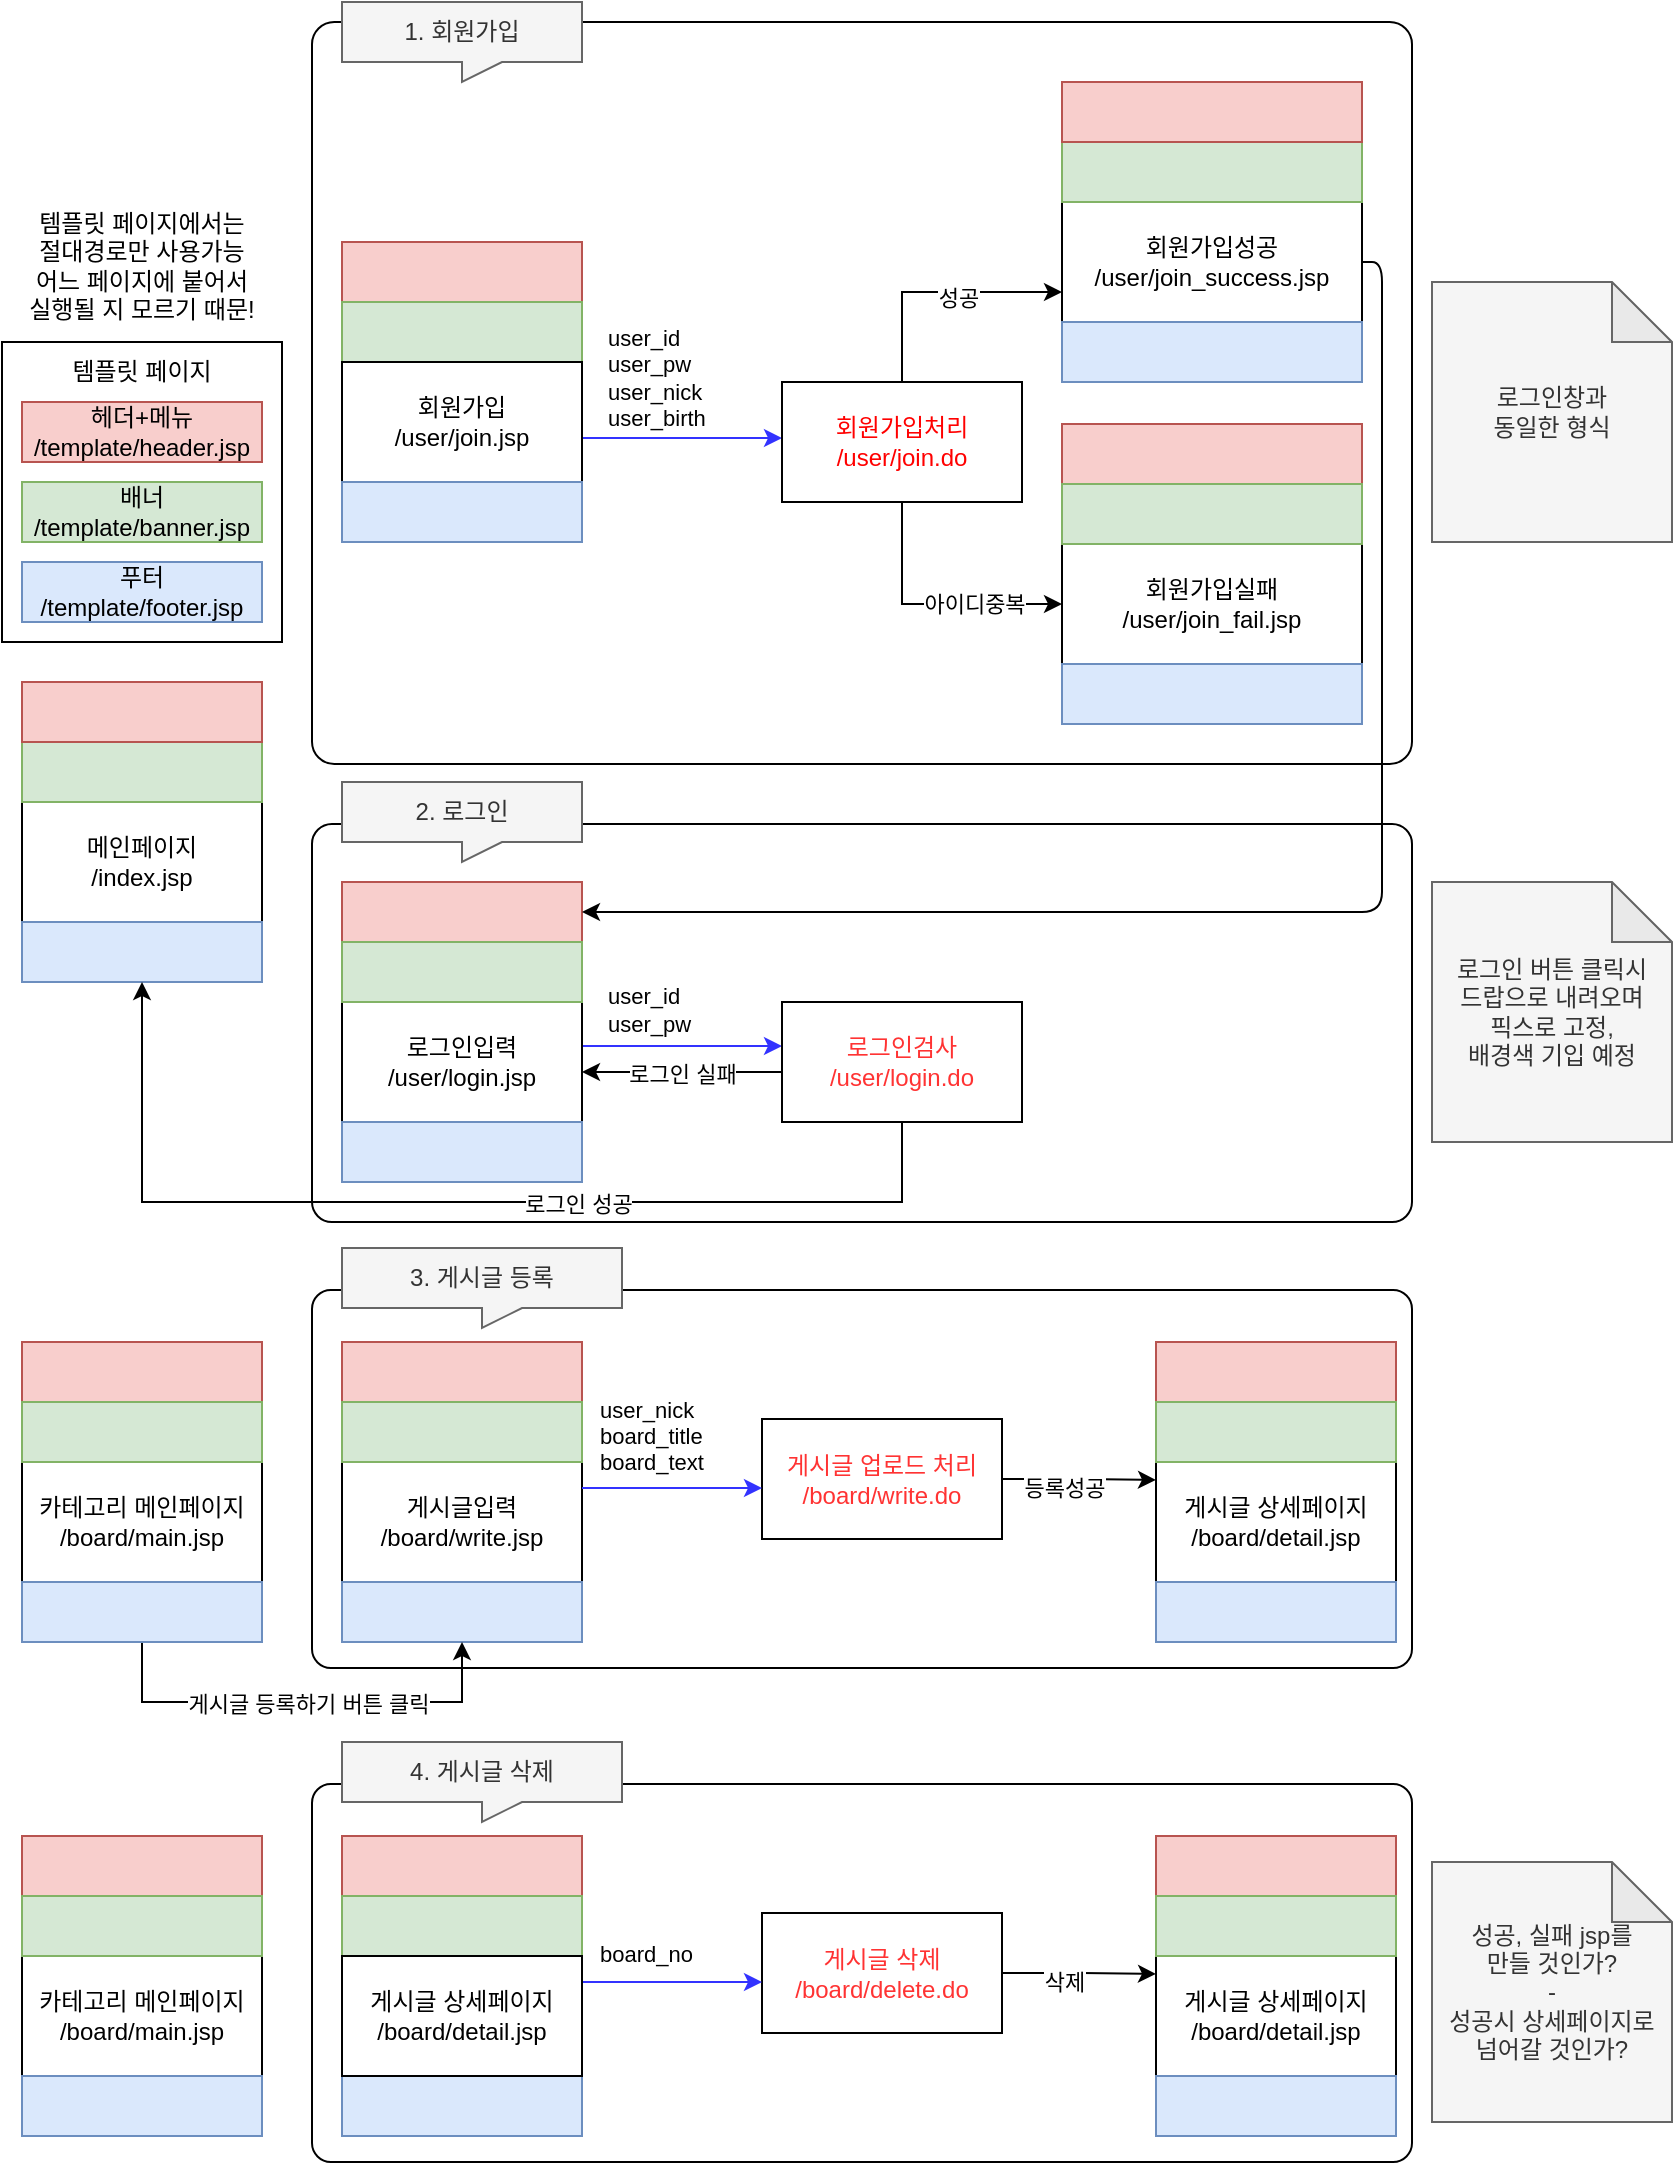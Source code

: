 <mxfile version="14.1.8" type="github">
  <diagram id="ZsBfRqcbH99QROAvJv4S" name="Page-1">
    <mxGraphModel dx="851" dy="723" grid="1" gridSize="10" guides="1" tooltips="1" connect="1" arrows="1" fold="1" page="1" pageScale="1" pageWidth="1169" pageHeight="1654" math="0" shadow="0">
      <root>
        <mxCell id="0" />
        <mxCell id="1" parent="0" />
        <mxCell id="gZ8JV7jaEIuzKvq_sZsB-1" value="" style="rounded=0;whiteSpace=wrap;html=1;" vertex="1" parent="1">
          <mxGeometry x="100" y="190" width="140" height="150" as="geometry" />
        </mxCell>
        <mxCell id="gZ8JV7jaEIuzKvq_sZsB-2" value="헤더+메뉴&lt;br&gt;/template/header.jsp" style="rounded=0;whiteSpace=wrap;html=1;fillColor=#f8cecc;strokeColor=#b85450;" vertex="1" parent="1">
          <mxGeometry x="110" y="220" width="120" height="30" as="geometry" />
        </mxCell>
        <mxCell id="gZ8JV7jaEIuzKvq_sZsB-3" value="배너&lt;br&gt;/template/banner.jsp" style="rounded=0;whiteSpace=wrap;html=1;fillColor=#d5e8d4;strokeColor=#82b366;" vertex="1" parent="1">
          <mxGeometry x="110" y="260" width="120" height="30" as="geometry" />
        </mxCell>
        <mxCell id="gZ8JV7jaEIuzKvq_sZsB-4" value="푸터&lt;br&gt;/template/footer.jsp" style="rounded=0;whiteSpace=wrap;html=1;fillColor=#dae8fc;strokeColor=#6c8ebf;" vertex="1" parent="1">
          <mxGeometry x="110" y="300" width="120" height="30" as="geometry" />
        </mxCell>
        <mxCell id="gZ8JV7jaEIuzKvq_sZsB-5" value="템플릿 페이지" style="text;html=1;strokeColor=none;fillColor=none;align=center;verticalAlign=middle;whiteSpace=wrap;rounded=0;" vertex="1" parent="1">
          <mxGeometry x="130" y="195" width="80" height="20" as="geometry" />
        </mxCell>
        <mxCell id="gZ8JV7jaEIuzKvq_sZsB-6" value="템플릿 페이지에서는 &lt;br&gt;절대경로만 사용가능&lt;br&gt;어느 페이지에 붙어서&lt;br&gt;실행될 지 모르기 때문!" style="text;html=1;strokeColor=none;fillColor=none;align=center;verticalAlign=middle;whiteSpace=wrap;rounded=0;" vertex="1" parent="1">
          <mxGeometry x="100" y="120" width="140" height="64" as="geometry" />
        </mxCell>
        <mxCell id="gZ8JV7jaEIuzKvq_sZsB-26" value="" style="rounded=1;whiteSpace=wrap;html=1;strokeColor=#000000;fontColor=#000000;align=left;arcSize=5;" vertex="1" parent="1">
          <mxGeometry x="255" y="431" width="550" height="199" as="geometry" />
        </mxCell>
        <mxCell id="gZ8JV7jaEIuzKvq_sZsB-27" value="" style="rounded=1;whiteSpace=wrap;html=1;fontColor=#000000;align=left;arcSize=3;" vertex="1" parent="1">
          <mxGeometry x="255" y="30" width="550" height="371" as="geometry" />
        </mxCell>
        <mxCell id="gZ8JV7jaEIuzKvq_sZsB-29" value="메인페이지&lt;br&gt;/index.jsp" style="rounded=0;whiteSpace=wrap;html=1;" vertex="1" parent="1">
          <mxGeometry x="110" y="420" width="120" height="60" as="geometry" />
        </mxCell>
        <mxCell id="gZ8JV7jaEIuzKvq_sZsB-30" value="" style="edgeStyle=orthogonalEdgeStyle;rounded=0;orthogonalLoop=1;jettySize=auto;html=1;strokeColor=#3333FF;" edge="1" parent="1">
          <mxGeometry relative="1" as="geometry">
            <mxPoint x="390" y="238" as="sourcePoint" />
            <mxPoint x="490" y="238" as="targetPoint" />
          </mxGeometry>
        </mxCell>
        <mxCell id="gZ8JV7jaEIuzKvq_sZsB-31" value="user_id&lt;br&gt;user_pw&lt;br&gt;user_nick&lt;br&gt;user_birth" style="edgeLabel;html=1;align=left;verticalAlign=middle;resizable=0;points=[];" vertex="1" connectable="0" parent="gZ8JV7jaEIuzKvq_sZsB-30">
          <mxGeometry x="0.345" y="-1" relative="1" as="geometry">
            <mxPoint x="-56.9" y="-31" as="offset" />
          </mxGeometry>
        </mxCell>
        <mxCell id="gZ8JV7jaEIuzKvq_sZsB-33" value="" style="rounded=0;whiteSpace=wrap;html=1;fillColor=#d5e8d4;strokeColor=#82b366;" vertex="1" parent="1">
          <mxGeometry x="110" y="390" width="120" height="30" as="geometry" />
        </mxCell>
        <mxCell id="gZ8JV7jaEIuzKvq_sZsB-35" value="" style="rounded=0;whiteSpace=wrap;html=1;fillColor=#dae8fc;strokeColor=#6c8ebf;" vertex="1" parent="1">
          <mxGeometry x="110" y="480" width="120" height="30" as="geometry" />
        </mxCell>
        <mxCell id="gZ8JV7jaEIuzKvq_sZsB-40" value="" style="edgeStyle=orthogonalEdgeStyle;rounded=0;orthogonalLoop=1;jettySize=auto;html=1;fontColor=#000000;exitX=0.5;exitY=1;exitDx=0;exitDy=0;entryX=0;entryY=0.5;entryDx=0;entryDy=0;" edge="1" parent="1" source="gZ8JV7jaEIuzKvq_sZsB-42" target="gZ8JV7jaEIuzKvq_sZsB-47">
          <mxGeometry relative="1" as="geometry">
            <Array as="points">
              <mxPoint x="550" y="321" />
            </Array>
          </mxGeometry>
        </mxCell>
        <mxCell id="gZ8JV7jaEIuzKvq_sZsB-41" value="아이디중복" style="edgeLabel;html=1;align=center;verticalAlign=middle;resizable=0;points=[];fontColor=#000000;" vertex="1" connectable="0" parent="gZ8JV7jaEIuzKvq_sZsB-40">
          <mxGeometry x="0.397" relative="1" as="geometry">
            <mxPoint x="-4.45" as="offset" />
          </mxGeometry>
        </mxCell>
        <mxCell id="gZ8JV7jaEIuzKvq_sZsB-65" style="edgeStyle=orthogonalEdgeStyle;rounded=0;orthogonalLoop=1;jettySize=auto;html=1;exitX=0.5;exitY=0;exitDx=0;exitDy=0;entryX=0;entryY=0.75;entryDx=0;entryDy=0;" edge="1" parent="1" source="gZ8JV7jaEIuzKvq_sZsB-42" target="gZ8JV7jaEIuzKvq_sZsB-44">
          <mxGeometry relative="1" as="geometry" />
        </mxCell>
        <mxCell id="gZ8JV7jaEIuzKvq_sZsB-66" value="성공" style="edgeLabel;html=1;align=center;verticalAlign=middle;resizable=0;points=[];" vertex="1" connectable="0" parent="gZ8JV7jaEIuzKvq_sZsB-65">
          <mxGeometry x="0.168" y="-3" relative="1" as="geometry">
            <mxPoint as="offset" />
          </mxGeometry>
        </mxCell>
        <mxCell id="gZ8JV7jaEIuzKvq_sZsB-42" value="회원가입처리&lt;br&gt;/user/join.do" style="rounded=0;whiteSpace=wrap;html=1;fontColor=#FF0000;" vertex="1" parent="1">
          <mxGeometry x="490" y="210" width="120" height="60" as="geometry" />
        </mxCell>
        <mxCell id="gZ8JV7jaEIuzKvq_sZsB-44" value="회원가입성공&lt;br&gt;/user/join_success.jsp" style="rounded=0;whiteSpace=wrap;html=1;" vertex="1" parent="1">
          <mxGeometry x="630" y="120" width="150" height="60" as="geometry" />
        </mxCell>
        <mxCell id="gZ8JV7jaEIuzKvq_sZsB-45" value="" style="rounded=0;whiteSpace=wrap;html=1;fillColor=#d5e8d4;strokeColor=#82b366;" vertex="1" parent="1">
          <mxGeometry x="630" y="90" width="150" height="30" as="geometry" />
        </mxCell>
        <mxCell id="gZ8JV7jaEIuzKvq_sZsB-46" value="" style="rounded=0;whiteSpace=wrap;html=1;fillColor=#dae8fc;strokeColor=#6c8ebf;" vertex="1" parent="1">
          <mxGeometry x="630" y="180" width="150" height="30" as="geometry" />
        </mxCell>
        <mxCell id="gZ8JV7jaEIuzKvq_sZsB-47" value="회원가입실패&lt;br&gt;/user/join_fail.jsp" style="rounded=0;whiteSpace=wrap;html=1;" vertex="1" parent="1">
          <mxGeometry x="630" y="291" width="150" height="60" as="geometry" />
        </mxCell>
        <mxCell id="gZ8JV7jaEIuzKvq_sZsB-48" value="" style="rounded=0;whiteSpace=wrap;html=1;fillColor=#f8cecc;strokeColor=#b85450;" vertex="1" parent="1">
          <mxGeometry x="630" y="231" width="150" height="30" as="geometry" />
        </mxCell>
        <mxCell id="gZ8JV7jaEIuzKvq_sZsB-49" value="" style="rounded=0;whiteSpace=wrap;html=1;fillColor=#dae8fc;strokeColor=#6c8ebf;" vertex="1" parent="1">
          <mxGeometry x="630" y="351" width="150" height="30" as="geometry" />
        </mxCell>
        <mxCell id="gZ8JV7jaEIuzKvq_sZsB-52" value="" style="rounded=0;whiteSpace=wrap;html=1;fillColor=#f8cecc;strokeColor=#b85450;" vertex="1" parent="1">
          <mxGeometry x="270" y="460" width="120" height="30" as="geometry" />
        </mxCell>
        <mxCell id="gZ8JV7jaEIuzKvq_sZsB-53" value="" style="edgeStyle=orthogonalEdgeStyle;rounded=0;orthogonalLoop=1;jettySize=auto;html=1;strokeColor=#3333FF;" edge="1" parent="1">
          <mxGeometry relative="1" as="geometry">
            <mxPoint x="390" y="542" as="sourcePoint" />
            <mxPoint x="490" y="542" as="targetPoint" />
            <Array as="points">
              <mxPoint x="450" y="542" />
              <mxPoint x="450" y="542" />
            </Array>
          </mxGeometry>
        </mxCell>
        <mxCell id="gZ8JV7jaEIuzKvq_sZsB-54" value="user_id&lt;br&gt;user_pw" style="edgeLabel;html=1;align=left;verticalAlign=middle;resizable=0;points=[];" vertex="1" connectable="0" parent="gZ8JV7jaEIuzKvq_sZsB-53">
          <mxGeometry x="-0.193" y="-1" relative="1" as="geometry">
            <mxPoint x="-30" y="-19" as="offset" />
          </mxGeometry>
        </mxCell>
        <mxCell id="gZ8JV7jaEIuzKvq_sZsB-55" value="로그인입력&lt;br&gt;/user/login.jsp" style="rounded=0;whiteSpace=wrap;html=1;" vertex="1" parent="1">
          <mxGeometry x="270" y="520" width="120" height="60" as="geometry" />
        </mxCell>
        <mxCell id="gZ8JV7jaEIuzKvq_sZsB-56" value="" style="rounded=0;whiteSpace=wrap;html=1;fillColor=#dae8fc;strokeColor=#6c8ebf;" vertex="1" parent="1">
          <mxGeometry x="270" y="580" width="120" height="30" as="geometry" />
        </mxCell>
        <mxCell id="gZ8JV7jaEIuzKvq_sZsB-57" value="" style="edgeStyle=orthogonalEdgeStyle;rounded=0;orthogonalLoop=1;jettySize=auto;html=1;fontColor=#000000;entryX=0.5;entryY=1;entryDx=0;entryDy=0;exitX=0.5;exitY=1;exitDx=0;exitDy=0;" edge="1" parent="1" source="gZ8JV7jaEIuzKvq_sZsB-60" target="gZ8JV7jaEIuzKvq_sZsB-35">
          <mxGeometry relative="1" as="geometry">
            <Array as="points">
              <mxPoint x="550" y="620" />
              <mxPoint x="170" y="620" />
            </Array>
          </mxGeometry>
        </mxCell>
        <mxCell id="gZ8JV7jaEIuzKvq_sZsB-58" value="로그인 성공" style="edgeLabel;html=1;align=center;verticalAlign=middle;resizable=0;points=[];fontColor=#000000;" vertex="1" connectable="0" parent="gZ8JV7jaEIuzKvq_sZsB-57">
          <mxGeometry x="-0.236" y="1" relative="1" as="geometry">
            <mxPoint as="offset" />
          </mxGeometry>
        </mxCell>
        <mxCell id="gZ8JV7jaEIuzKvq_sZsB-81" style="edgeStyle=orthogonalEdgeStyle;rounded=0;orthogonalLoop=1;jettySize=auto;html=1;exitX=0;exitY=0.5;exitDx=0;exitDy=0;entryX=1;entryY=0.5;entryDx=0;entryDy=0;" edge="1" parent="1">
          <mxGeometry relative="1" as="geometry">
            <mxPoint x="490" y="555" as="sourcePoint" />
            <mxPoint x="390" y="555" as="targetPoint" />
          </mxGeometry>
        </mxCell>
        <mxCell id="gZ8JV7jaEIuzKvq_sZsB-82" value="로그인 실패" style="edgeLabel;html=1;align=center;verticalAlign=middle;resizable=0;points=[];" vertex="1" connectable="0" parent="gZ8JV7jaEIuzKvq_sZsB-81">
          <mxGeometry x="-0.28" y="2" relative="1" as="geometry">
            <mxPoint x="-14" y="-1" as="offset" />
          </mxGeometry>
        </mxCell>
        <mxCell id="gZ8JV7jaEIuzKvq_sZsB-60" value="로그인검사&lt;br&gt;/user/login.do" style="rounded=0;whiteSpace=wrap;html=1;fontColor=#FF3333;" vertex="1" parent="1">
          <mxGeometry x="490" y="520" width="120" height="60" as="geometry" />
        </mxCell>
        <mxCell id="gZ8JV7jaEIuzKvq_sZsB-61" value="" style="rounded=0;whiteSpace=wrap;html=1;fillColor=#f8cecc;strokeColor=#b85450;" vertex="1" parent="1">
          <mxGeometry x="630" y="60" width="150" height="30" as="geometry" />
        </mxCell>
        <mxCell id="gZ8JV7jaEIuzKvq_sZsB-62" value="" style="rounded=0;whiteSpace=wrap;html=1;fillColor=#d5e8d4;strokeColor=#82b366;" vertex="1" parent="1">
          <mxGeometry x="630" y="261" width="150" height="30" as="geometry" />
        </mxCell>
        <mxCell id="gZ8JV7jaEIuzKvq_sZsB-63" value="" style="rounded=0;whiteSpace=wrap;html=1;fillColor=#f8cecc;strokeColor=#b85450;" vertex="1" parent="1">
          <mxGeometry x="110" y="360" width="120" height="30" as="geometry" />
        </mxCell>
        <mxCell id="gZ8JV7jaEIuzKvq_sZsB-67" value="" style="rounded=0;whiteSpace=wrap;html=1;fillColor=#f8cecc;strokeColor=#b85450;" vertex="1" parent="1">
          <mxGeometry x="270" y="140" width="120" height="30" as="geometry" />
        </mxCell>
        <mxCell id="gZ8JV7jaEIuzKvq_sZsB-68" value="" style="rounded=0;whiteSpace=wrap;html=1;fillColor=#d5e8d4;strokeColor=#82b366;" vertex="1" parent="1">
          <mxGeometry x="270" y="170" width="120" height="30" as="geometry" />
        </mxCell>
        <mxCell id="gZ8JV7jaEIuzKvq_sZsB-69" value="회원가입&lt;br&gt;/user/join.jsp" style="rounded=0;whiteSpace=wrap;html=1;" vertex="1" parent="1">
          <mxGeometry x="270" y="200" width="120" height="60" as="geometry" />
        </mxCell>
        <mxCell id="gZ8JV7jaEIuzKvq_sZsB-70" value="" style="rounded=0;whiteSpace=wrap;html=1;fillColor=#dae8fc;strokeColor=#6c8ebf;" vertex="1" parent="1">
          <mxGeometry x="270" y="260" width="120" height="30" as="geometry" />
        </mxCell>
        <mxCell id="gZ8JV7jaEIuzKvq_sZsB-72" value="1. 회원가입" style="shape=callout;whiteSpace=wrap;html=1;perimeter=calloutPerimeter;align=center;fillColor=#f5f5f5;strokeColor=#666666;fontColor=#333333;position2=0.5;size=10;position=0.5;" vertex="1" parent="1">
          <mxGeometry x="270" y="20" width="120" height="40" as="geometry" />
        </mxCell>
        <mxCell id="gZ8JV7jaEIuzKvq_sZsB-73" value="2. 로그인" style="shape=callout;whiteSpace=wrap;html=1;perimeter=calloutPerimeter;align=center;fillColor=#f5f5f5;strokeColor=#666666;fontColor=#333333;position2=0.5;size=10;position=0.5;" vertex="1" parent="1">
          <mxGeometry x="270" y="410" width="120" height="40" as="geometry" />
        </mxCell>
        <mxCell id="gZ8JV7jaEIuzKvq_sZsB-74" value="" style="rounded=1;whiteSpace=wrap;html=1;strokeColor=#000000;fontColor=#000000;align=left;arcSize=5;" vertex="1" parent="1">
          <mxGeometry x="255" y="664" width="550" height="189" as="geometry" />
        </mxCell>
        <mxCell id="gZ8JV7jaEIuzKvq_sZsB-75" value="3. 게시글 등록" style="shape=callout;whiteSpace=wrap;html=1;perimeter=calloutPerimeter;align=center;fillColor=#f5f5f5;strokeColor=#666666;fontColor=#333333;position2=0.5;size=10;position=0.5;" vertex="1" parent="1">
          <mxGeometry x="270" y="643" width="140" height="40" as="geometry" />
        </mxCell>
        <mxCell id="gZ8JV7jaEIuzKvq_sZsB-76" value="" style="rounded=0;whiteSpace=wrap;html=1;fillColor=#d5e8d4;strokeColor=#82b366;" vertex="1" parent="1">
          <mxGeometry x="270" y="490" width="120" height="30" as="geometry" />
        </mxCell>
        <mxCell id="gZ8JV7jaEIuzKvq_sZsB-79" value="" style="endArrow=classic;html=1;entryX=1;entryY=0.5;entryDx=0;entryDy=0;exitX=1;exitY=0.5;exitDx=0;exitDy=0;" edge="1" parent="1" source="gZ8JV7jaEIuzKvq_sZsB-44" target="gZ8JV7jaEIuzKvq_sZsB-52">
          <mxGeometry width="50" height="50" relative="1" as="geometry">
            <mxPoint x="470" y="450" as="sourcePoint" />
            <mxPoint x="520" y="400" as="targetPoint" />
            <Array as="points">
              <mxPoint x="790" y="150" />
              <mxPoint x="790" y="475" />
              <mxPoint x="580" y="475" />
            </Array>
          </mxGeometry>
        </mxCell>
        <mxCell id="gZ8JV7jaEIuzKvq_sZsB-83" value="" style="rounded=0;whiteSpace=wrap;html=1;fillColor=#f8cecc;strokeColor=#b85450;" vertex="1" parent="1">
          <mxGeometry x="270" y="690" width="120" height="30" as="geometry" />
        </mxCell>
        <mxCell id="gZ8JV7jaEIuzKvq_sZsB-84" value="게시글입력&lt;br&gt;/board/write.jsp" style="rounded=0;whiteSpace=wrap;html=1;" vertex="1" parent="1">
          <mxGeometry x="270" y="750" width="120" height="60" as="geometry" />
        </mxCell>
        <mxCell id="gZ8JV7jaEIuzKvq_sZsB-85" value="" style="rounded=0;whiteSpace=wrap;html=1;fillColor=#dae8fc;strokeColor=#6c8ebf;" vertex="1" parent="1">
          <mxGeometry x="270" y="810" width="120" height="30" as="geometry" />
        </mxCell>
        <mxCell id="gZ8JV7jaEIuzKvq_sZsB-86" value="" style="rounded=0;whiteSpace=wrap;html=1;fillColor=#d5e8d4;strokeColor=#82b366;" vertex="1" parent="1">
          <mxGeometry x="270" y="720" width="120" height="30" as="geometry" />
        </mxCell>
        <mxCell id="gZ8JV7jaEIuzKvq_sZsB-96" style="edgeStyle=orthogonalEdgeStyle;rounded=0;orthogonalLoop=1;jettySize=auto;html=1;exitX=1;exitY=0.5;exitDx=0;exitDy=0;entryX=0;entryY=0.15;entryDx=0;entryDy=0;entryPerimeter=0;" edge="1" parent="1" source="gZ8JV7jaEIuzKvq_sZsB-87" target="gZ8JV7jaEIuzKvq_sZsB-91">
          <mxGeometry relative="1" as="geometry">
            <Array as="points">
              <mxPoint x="640" y="759" />
              <mxPoint x="640" y="759" />
            </Array>
          </mxGeometry>
        </mxCell>
        <mxCell id="gZ8JV7jaEIuzKvq_sZsB-99" value="등록성공" style="edgeLabel;html=1;align=center;verticalAlign=middle;resizable=0;points=[];" vertex="1" connectable="0" parent="gZ8JV7jaEIuzKvq_sZsB-96">
          <mxGeometry x="-0.205" y="-4" relative="1" as="geometry">
            <mxPoint as="offset" />
          </mxGeometry>
        </mxCell>
        <mxCell id="gZ8JV7jaEIuzKvq_sZsB-87" value="게시글 업로드 처리&lt;br&gt;/board/write.do" style="rounded=0;whiteSpace=wrap;html=1;fontColor=#FF3333;" vertex="1" parent="1">
          <mxGeometry x="480" y="728.5" width="120" height="60" as="geometry" />
        </mxCell>
        <mxCell id="gZ8JV7jaEIuzKvq_sZsB-88" value="" style="edgeStyle=orthogonalEdgeStyle;rounded=0;orthogonalLoop=1;jettySize=auto;html=1;strokeColor=#3333FF;" edge="1" parent="1">
          <mxGeometry relative="1" as="geometry">
            <mxPoint x="390" y="763" as="sourcePoint" />
            <mxPoint x="480" y="763" as="targetPoint" />
            <Array as="points">
              <mxPoint x="450" y="763" />
              <mxPoint x="450" y="763" />
            </Array>
          </mxGeometry>
        </mxCell>
        <mxCell id="gZ8JV7jaEIuzKvq_sZsB-89" value="user_nick&lt;br&gt;board_title&lt;br&gt;board_text" style="edgeLabel;html=1;align=left;verticalAlign=middle;resizable=0;points=[];" vertex="1" connectable="0" parent="gZ8JV7jaEIuzKvq_sZsB-88">
          <mxGeometry x="-0.193" y="-1" relative="1" as="geometry">
            <mxPoint x="-30" y="-27" as="offset" />
          </mxGeometry>
        </mxCell>
        <mxCell id="gZ8JV7jaEIuzKvq_sZsB-90" value="" style="rounded=0;whiteSpace=wrap;html=1;fillColor=#f8cecc;strokeColor=#b85450;" vertex="1" parent="1">
          <mxGeometry x="677" y="690" width="120" height="30" as="geometry" />
        </mxCell>
        <mxCell id="gZ8JV7jaEIuzKvq_sZsB-91" value="게시글 상세페이지&lt;br&gt;/board/detail.jsp" style="rounded=0;whiteSpace=wrap;html=1;" vertex="1" parent="1">
          <mxGeometry x="677" y="750" width="120" height="60" as="geometry" />
        </mxCell>
        <mxCell id="gZ8JV7jaEIuzKvq_sZsB-92" value="" style="rounded=0;whiteSpace=wrap;html=1;fillColor=#dae8fc;strokeColor=#6c8ebf;" vertex="1" parent="1">
          <mxGeometry x="677" y="810" width="120" height="30" as="geometry" />
        </mxCell>
        <mxCell id="gZ8JV7jaEIuzKvq_sZsB-93" value="" style="rounded=0;whiteSpace=wrap;html=1;fillColor=#d5e8d4;strokeColor=#82b366;" vertex="1" parent="1">
          <mxGeometry x="677" y="720" width="120" height="30" as="geometry" />
        </mxCell>
        <mxCell id="gZ8JV7jaEIuzKvq_sZsB-101" value="" style="rounded=0;whiteSpace=wrap;html=1;fillColor=#f8cecc;strokeColor=#b85450;" vertex="1" parent="1">
          <mxGeometry x="110" y="690" width="120" height="30" as="geometry" />
        </mxCell>
        <mxCell id="gZ8JV7jaEIuzKvq_sZsB-102" value="카테고리 메인페이지&lt;br&gt;/board/main.jsp" style="rounded=0;whiteSpace=wrap;html=1;" vertex="1" parent="1">
          <mxGeometry x="110" y="750" width="120" height="60" as="geometry" />
        </mxCell>
        <mxCell id="gZ8JV7jaEIuzKvq_sZsB-107" style="edgeStyle=orthogonalEdgeStyle;rounded=0;orthogonalLoop=1;jettySize=auto;html=1;exitX=0.5;exitY=1;exitDx=0;exitDy=0;entryX=0.5;entryY=1;entryDx=0;entryDy=0;" edge="1" parent="1" source="gZ8JV7jaEIuzKvq_sZsB-103" target="gZ8JV7jaEIuzKvq_sZsB-85">
          <mxGeometry relative="1" as="geometry">
            <Array as="points">
              <mxPoint x="170" y="870" />
              <mxPoint x="330" y="870" />
            </Array>
          </mxGeometry>
        </mxCell>
        <mxCell id="gZ8JV7jaEIuzKvq_sZsB-108" value="게시글 등록하기 버튼 클릭" style="edgeLabel;html=1;align=center;verticalAlign=middle;resizable=0;points=[];" vertex="1" connectable="0" parent="gZ8JV7jaEIuzKvq_sZsB-107">
          <mxGeometry x="-0.27" y="-1" relative="1" as="geometry">
            <mxPoint x="32" as="offset" />
          </mxGeometry>
        </mxCell>
        <mxCell id="gZ8JV7jaEIuzKvq_sZsB-103" value="" style="rounded=0;whiteSpace=wrap;html=1;fillColor=#dae8fc;strokeColor=#6c8ebf;" vertex="1" parent="1">
          <mxGeometry x="110" y="810" width="120" height="30" as="geometry" />
        </mxCell>
        <mxCell id="gZ8JV7jaEIuzKvq_sZsB-104" value="" style="rounded=0;whiteSpace=wrap;html=1;fillColor=#d5e8d4;strokeColor=#82b366;" vertex="1" parent="1">
          <mxGeometry x="110" y="720" width="120" height="30" as="geometry" />
        </mxCell>
        <mxCell id="gZ8JV7jaEIuzKvq_sZsB-109" value="로그인 버튼 클릭시&lt;br&gt;드랍으로 내려오며&lt;br&gt;픽스로 고정,&lt;br&gt;배경색 기입 예정" style="shape=note;whiteSpace=wrap;html=1;backgroundOutline=1;darkOpacity=0.05;align=center;fillColor=#f5f5f5;strokeColor=#666666;fontColor=#333333;" vertex="1" parent="1">
          <mxGeometry x="815" y="460" width="120" height="130" as="geometry" />
        </mxCell>
        <mxCell id="gZ8JV7jaEIuzKvq_sZsB-110" value="로그인창과 &lt;br&gt;동일한 형식" style="shape=note;whiteSpace=wrap;html=1;backgroundOutline=1;darkOpacity=0.05;align=center;fillColor=#f5f5f5;strokeColor=#666666;fontColor=#333333;" vertex="1" parent="1">
          <mxGeometry x="815" y="160" width="120" height="130" as="geometry" />
        </mxCell>
        <mxCell id="gZ8JV7jaEIuzKvq_sZsB-133" value="" style="rounded=1;whiteSpace=wrap;html=1;strokeColor=#000000;fontColor=#000000;align=left;arcSize=5;" vertex="1" parent="1">
          <mxGeometry x="255" y="911" width="550" height="189" as="geometry" />
        </mxCell>
        <mxCell id="gZ8JV7jaEIuzKvq_sZsB-134" value="4. 게시글 삭제" style="shape=callout;whiteSpace=wrap;html=1;perimeter=calloutPerimeter;align=center;fillColor=#f5f5f5;strokeColor=#666666;fontColor=#333333;position2=0.5;size=10;position=0.5;" vertex="1" parent="1">
          <mxGeometry x="270" y="890" width="140" height="40" as="geometry" />
        </mxCell>
        <mxCell id="gZ8JV7jaEIuzKvq_sZsB-135" value="" style="rounded=0;whiteSpace=wrap;html=1;fillColor=#f8cecc;strokeColor=#b85450;" vertex="1" parent="1">
          <mxGeometry x="270" y="937" width="120" height="30" as="geometry" />
        </mxCell>
        <mxCell id="gZ8JV7jaEIuzKvq_sZsB-137" value="" style="rounded=0;whiteSpace=wrap;html=1;fillColor=#dae8fc;strokeColor=#6c8ebf;" vertex="1" parent="1">
          <mxGeometry x="270" y="1057" width="120" height="30" as="geometry" />
        </mxCell>
        <mxCell id="gZ8JV7jaEIuzKvq_sZsB-138" value="" style="rounded=0;whiteSpace=wrap;html=1;fillColor=#d5e8d4;strokeColor=#82b366;" vertex="1" parent="1">
          <mxGeometry x="270" y="967" width="120" height="30" as="geometry" />
        </mxCell>
        <mxCell id="gZ8JV7jaEIuzKvq_sZsB-139" style="edgeStyle=orthogonalEdgeStyle;rounded=0;orthogonalLoop=1;jettySize=auto;html=1;exitX=1;exitY=0.5;exitDx=0;exitDy=0;entryX=0;entryY=0.15;entryDx=0;entryDy=0;entryPerimeter=0;" edge="1" parent="1" source="gZ8JV7jaEIuzKvq_sZsB-141" target="gZ8JV7jaEIuzKvq_sZsB-145">
          <mxGeometry relative="1" as="geometry">
            <Array as="points">
              <mxPoint x="640" y="1006" />
              <mxPoint x="640" y="1006" />
            </Array>
          </mxGeometry>
        </mxCell>
        <mxCell id="gZ8JV7jaEIuzKvq_sZsB-140" value="삭제" style="edgeLabel;html=1;align=center;verticalAlign=middle;resizable=0;points=[];" vertex="1" connectable="0" parent="gZ8JV7jaEIuzKvq_sZsB-139">
          <mxGeometry x="-0.205" y="-4" relative="1" as="geometry">
            <mxPoint as="offset" />
          </mxGeometry>
        </mxCell>
        <mxCell id="gZ8JV7jaEIuzKvq_sZsB-141" value="게시글 삭제&lt;br&gt;/board/delete.do" style="rounded=0;whiteSpace=wrap;html=1;fontColor=#FF3333;" vertex="1" parent="1">
          <mxGeometry x="480" y="975.5" width="120" height="60" as="geometry" />
        </mxCell>
        <mxCell id="gZ8JV7jaEIuzKvq_sZsB-142" value="" style="edgeStyle=orthogonalEdgeStyle;rounded=0;orthogonalLoop=1;jettySize=auto;html=1;strokeColor=#3333FF;" edge="1" parent="1">
          <mxGeometry relative="1" as="geometry">
            <mxPoint x="390" y="1010" as="sourcePoint" />
            <mxPoint x="480" y="1010" as="targetPoint" />
            <Array as="points">
              <mxPoint x="450" y="1010" />
              <mxPoint x="450" y="1010" />
            </Array>
          </mxGeometry>
        </mxCell>
        <mxCell id="gZ8JV7jaEIuzKvq_sZsB-143" value="board_no" style="edgeLabel;html=1;align=left;verticalAlign=middle;resizable=0;points=[];" vertex="1" connectable="0" parent="gZ8JV7jaEIuzKvq_sZsB-142">
          <mxGeometry x="-0.193" y="-1" relative="1" as="geometry">
            <mxPoint x="-30" y="-15" as="offset" />
          </mxGeometry>
        </mxCell>
        <mxCell id="gZ8JV7jaEIuzKvq_sZsB-144" value="" style="rounded=0;whiteSpace=wrap;html=1;fillColor=#f8cecc;strokeColor=#b85450;" vertex="1" parent="1">
          <mxGeometry x="677" y="937" width="120" height="30" as="geometry" />
        </mxCell>
        <mxCell id="gZ8JV7jaEIuzKvq_sZsB-145" value="게시글 상세페이지&lt;br&gt;/board/detail.jsp" style="rounded=0;whiteSpace=wrap;html=1;" vertex="1" parent="1">
          <mxGeometry x="677" y="997" width="120" height="60" as="geometry" />
        </mxCell>
        <mxCell id="gZ8JV7jaEIuzKvq_sZsB-146" value="" style="rounded=0;whiteSpace=wrap;html=1;fillColor=#dae8fc;strokeColor=#6c8ebf;" vertex="1" parent="1">
          <mxGeometry x="677" y="1057" width="120" height="30" as="geometry" />
        </mxCell>
        <mxCell id="gZ8JV7jaEIuzKvq_sZsB-147" value="" style="rounded=0;whiteSpace=wrap;html=1;fillColor=#d5e8d4;strokeColor=#82b366;" vertex="1" parent="1">
          <mxGeometry x="677" y="967" width="120" height="30" as="geometry" />
        </mxCell>
        <mxCell id="gZ8JV7jaEIuzKvq_sZsB-148" value="" style="rounded=0;whiteSpace=wrap;html=1;fillColor=#f8cecc;strokeColor=#b85450;" vertex="1" parent="1">
          <mxGeometry x="110" y="937" width="120" height="30" as="geometry" />
        </mxCell>
        <mxCell id="gZ8JV7jaEIuzKvq_sZsB-149" value="카테고리 메인페이지&lt;br&gt;/board/main.jsp" style="rounded=0;whiteSpace=wrap;html=1;" vertex="1" parent="1">
          <mxGeometry x="110" y="997" width="120" height="60" as="geometry" />
        </mxCell>
        <mxCell id="gZ8JV7jaEIuzKvq_sZsB-152" value="" style="rounded=0;whiteSpace=wrap;html=1;fillColor=#dae8fc;strokeColor=#6c8ebf;" vertex="1" parent="1">
          <mxGeometry x="110" y="1057" width="120" height="30" as="geometry" />
        </mxCell>
        <mxCell id="gZ8JV7jaEIuzKvq_sZsB-153" value="" style="rounded=0;whiteSpace=wrap;html=1;fillColor=#d5e8d4;strokeColor=#82b366;" vertex="1" parent="1">
          <mxGeometry x="110" y="967" width="120" height="30" as="geometry" />
        </mxCell>
        <mxCell id="gZ8JV7jaEIuzKvq_sZsB-154" value="게시글 상세페이지&lt;br&gt;/board/detail.jsp" style="rounded=0;whiteSpace=wrap;html=1;" vertex="1" parent="1">
          <mxGeometry x="270" y="997" width="120" height="60" as="geometry" />
        </mxCell>
        <mxCell id="gZ8JV7jaEIuzKvq_sZsB-155" value="성공, 실패 jsp를&lt;br&gt;만들 것인가?&lt;br&gt;-&lt;br&gt;성공시 상세페이지로&lt;br&gt;넘어갈 것인가?" style="shape=note;whiteSpace=wrap;html=1;backgroundOutline=1;darkOpacity=0.05;align=center;fillColor=#f5f5f5;strokeColor=#666666;fontColor=#333333;" vertex="1" parent="1">
          <mxGeometry x="815" y="950" width="120" height="130" as="geometry" />
        </mxCell>
      </root>
    </mxGraphModel>
  </diagram>
</mxfile>
